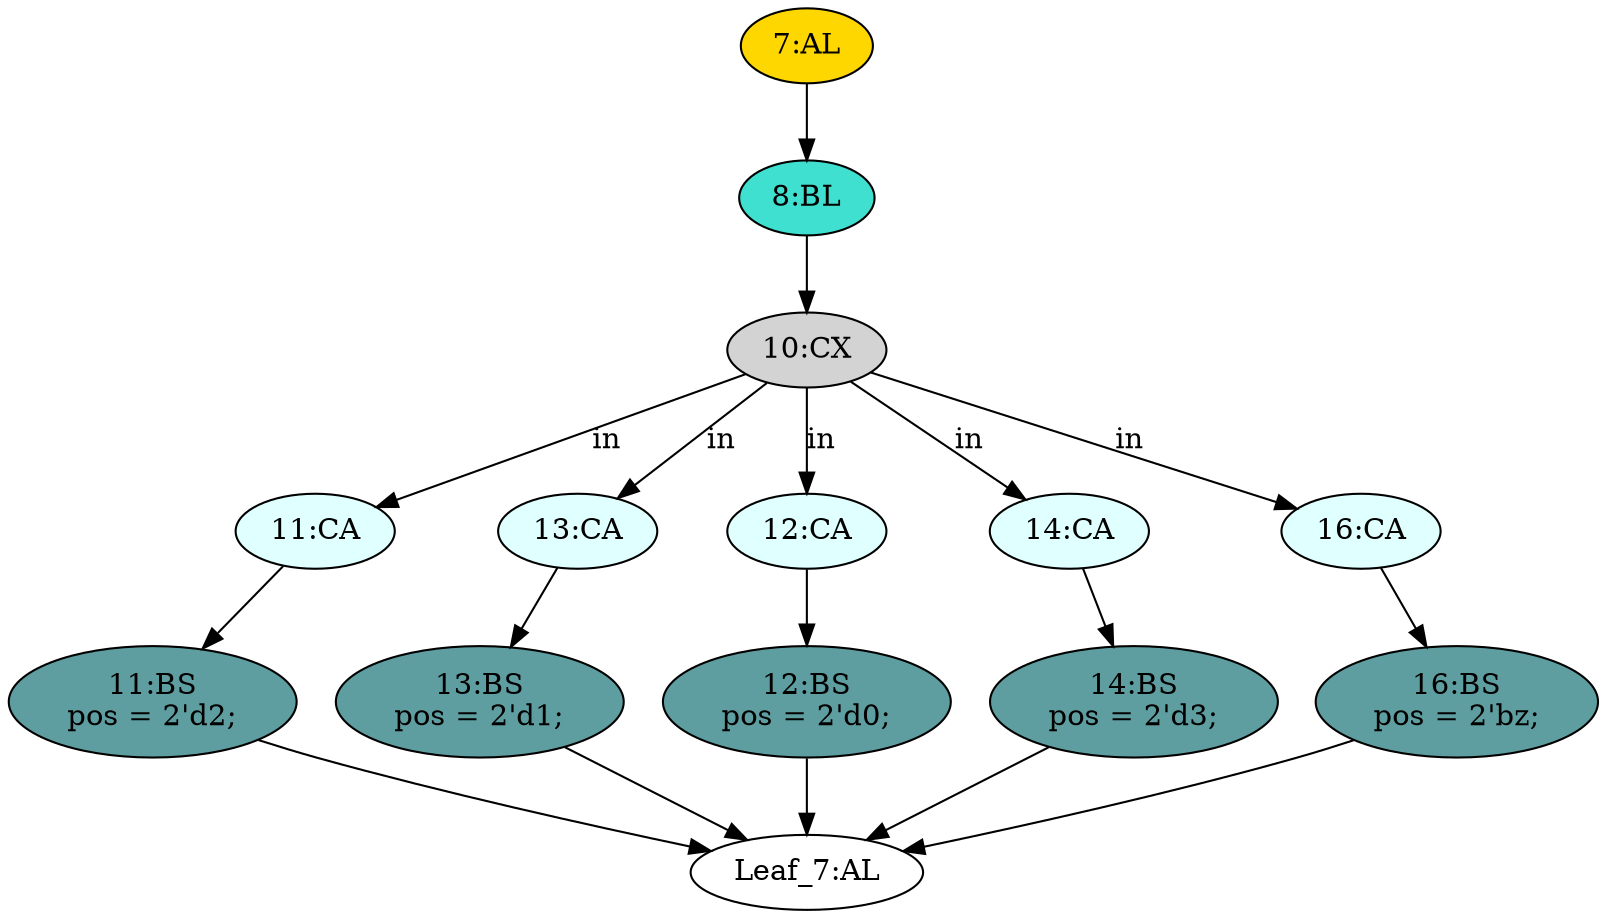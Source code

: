 strict digraph "" {
	node [label="\N"];
	"11:CA"	[ast="<pyverilog.vparser.ast.Case object at 0x7febd7afec10>",
		fillcolor=lightcyan,
		label="11:CA",
		statements="[]",
		style=filled,
		typ=Case];
	"11:BS"	[ast="<pyverilog.vparser.ast.BlockingSubstitution object at 0x7febd7afeb90>",
		fillcolor=cadetblue,
		label="11:BS
pos = 2'd2;",
		statements="[<pyverilog.vparser.ast.BlockingSubstitution object at 0x7febd7afeb90>]",
		style=filled,
		typ=BlockingSubstitution];
	"11:CA" -> "11:BS"	[cond="[]",
		lineno=None];
	"Leaf_7:AL"	[def_var="['pos']",
		label="Leaf_7:AL"];
	"13:CA"	[ast="<pyverilog.vparser.ast.Case object at 0x7febd7afe150>",
		fillcolor=lightcyan,
		label="13:CA",
		statements="[]",
		style=filled,
		typ=Case];
	"13:BS"	[ast="<pyverilog.vparser.ast.BlockingSubstitution object at 0x7febd7afe710>",
		fillcolor=cadetblue,
		label="13:BS
pos = 2'd1;",
		statements="[<pyverilog.vparser.ast.BlockingSubstitution object at 0x7febd7afe710>]",
		style=filled,
		typ=BlockingSubstitution];
	"13:CA" -> "13:BS"	[cond="[]",
		lineno=None];
	"16:BS"	[ast="<pyverilog.vparser.ast.BlockingSubstitution object at 0x7febd92b3250>",
		fillcolor=cadetblue,
		label="16:BS
pos = 2'bz;",
		statements="[<pyverilog.vparser.ast.BlockingSubstitution object at 0x7febd92b3250>]",
		style=filled,
		typ=BlockingSubstitution];
	"16:BS" -> "Leaf_7:AL"	[cond="[]",
		lineno=None];
	"12:CA"	[ast="<pyverilog.vparser.ast.Case object at 0x7febd92b3bd0>",
		fillcolor=lightcyan,
		label="12:CA",
		statements="[]",
		style=filled,
		typ=Case];
	"12:BS"	[ast="<pyverilog.vparser.ast.BlockingSubstitution object at 0x7febd92b3c50>",
		fillcolor=cadetblue,
		label="12:BS
pos = 2'd0;",
		statements="[<pyverilog.vparser.ast.BlockingSubstitution object at 0x7febd92b3c50>]",
		style=filled,
		typ=BlockingSubstitution];
	"12:CA" -> "12:BS"	[cond="[]",
		lineno=None];
	"12:BS" -> "Leaf_7:AL"	[cond="[]",
		lineno=None];
	"14:CA"	[ast="<pyverilog.vparser.ast.Case object at 0x7febd92b3dd0>",
		fillcolor=lightcyan,
		label="14:CA",
		statements="[]",
		style=filled,
		typ=Case];
	"14:BS"	[ast="<pyverilog.vparser.ast.BlockingSubstitution object at 0x7febd92b3e50>",
		fillcolor=cadetblue,
		label="14:BS
pos = 2'd3;",
		statements="[<pyverilog.vparser.ast.BlockingSubstitution object at 0x7febd92b3e50>]",
		style=filled,
		typ=BlockingSubstitution];
	"14:CA" -> "14:BS"	[cond="[]",
		lineno=None];
	"16:CA"	[ast="<pyverilog.vparser.ast.Case object at 0x7febd92b3fd0>",
		fillcolor=lightcyan,
		label="16:CA",
		statements="[]",
		style=filled,
		typ=Case];
	"16:CA" -> "16:BS"	[cond="[]",
		lineno=None];
	"13:BS" -> "Leaf_7:AL"	[cond="[]",
		lineno=None];
	"10:CX"	[ast="<pyverilog.vparser.ast.CasexStatement object at 0x7febd92b3b10>",
		fillcolor=lightgray,
		label="10:CX",
		statements="[]",
		style=filled,
		typ=CasexStatement];
	"10:CX" -> "11:CA"	[cond="['in']",
		label=in,
		lineno=10];
	"10:CX" -> "13:CA"	[cond="['in']",
		label=in,
		lineno=10];
	"10:CX" -> "12:CA"	[cond="['in']",
		label=in,
		lineno=10];
	"10:CX" -> "14:CA"	[cond="['in']",
		label=in,
		lineno=10];
	"10:CX" -> "16:CA"	[cond="['in']",
		label=in,
		lineno=10];
	"8:BL"	[ast="<pyverilog.vparser.ast.Block object at 0x7febd92b3ad0>",
		fillcolor=turquoise,
		label="8:BL",
		statements="[]",
		style=filled,
		typ=Block];
	"8:BL" -> "10:CX"	[cond="[]",
		lineno=None];
	"11:BS" -> "Leaf_7:AL"	[cond="[]",
		lineno=None];
	"14:BS" -> "Leaf_7:AL"	[cond="[]",
		lineno=None];
	"7:AL"	[ast="<pyverilog.vparser.ast.Always object at 0x7febd92b39d0>",
		clk_sens=False,
		fillcolor=gold,
		label="7:AL",
		sens="[]",
		statements="[]",
		style=filled,
		typ=Always,
		use_var="['in']"];
	"7:AL" -> "8:BL"	[cond="[]",
		lineno=None];
}
